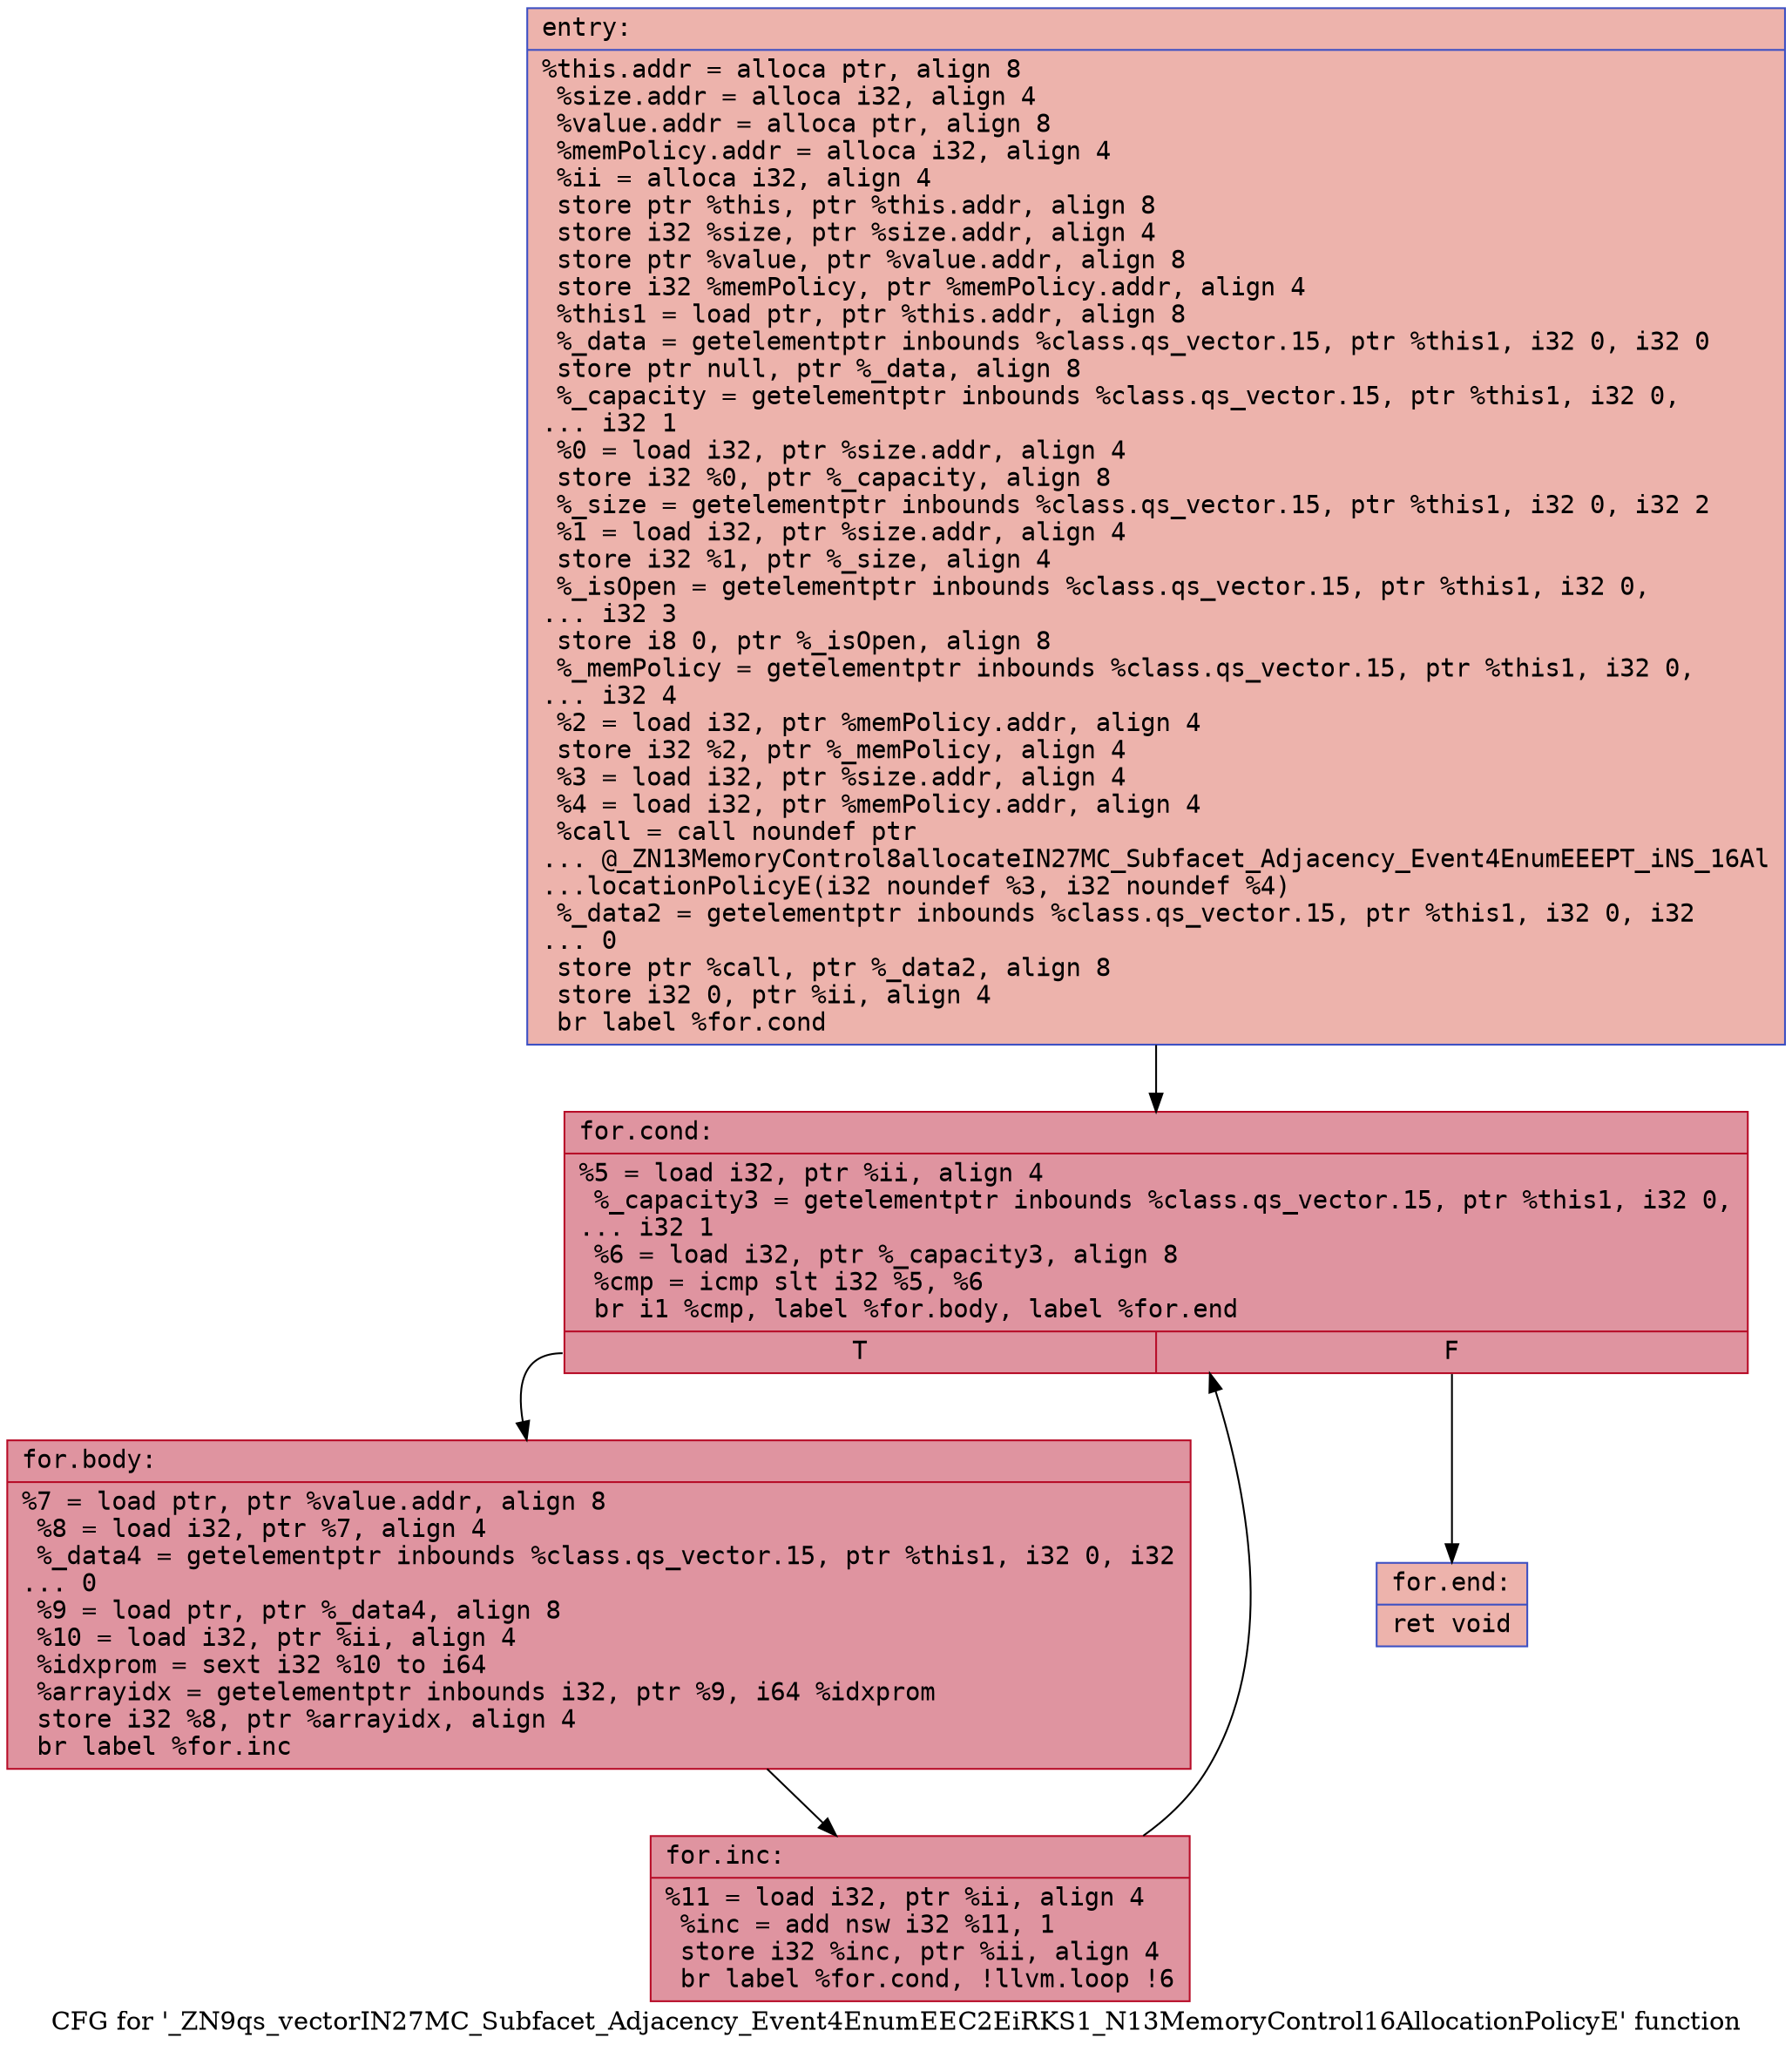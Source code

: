 digraph "CFG for '_ZN9qs_vectorIN27MC_Subfacet_Adjacency_Event4EnumEEC2EiRKS1_N13MemoryControl16AllocationPolicyE' function" {
	label="CFG for '_ZN9qs_vectorIN27MC_Subfacet_Adjacency_Event4EnumEEC2EiRKS1_N13MemoryControl16AllocationPolicyE' function";

	Node0x55dfe4c9eb00 [shape=record,color="#3d50c3ff", style=filled, fillcolor="#d6524470" fontname="Courier",label="{entry:\l|  %this.addr = alloca ptr, align 8\l  %size.addr = alloca i32, align 4\l  %value.addr = alloca ptr, align 8\l  %memPolicy.addr = alloca i32, align 4\l  %ii = alloca i32, align 4\l  store ptr %this, ptr %this.addr, align 8\l  store i32 %size, ptr %size.addr, align 4\l  store ptr %value, ptr %value.addr, align 8\l  store i32 %memPolicy, ptr %memPolicy.addr, align 4\l  %this1 = load ptr, ptr %this.addr, align 8\l  %_data = getelementptr inbounds %class.qs_vector.15, ptr %this1, i32 0, i32 0\l  store ptr null, ptr %_data, align 8\l  %_capacity = getelementptr inbounds %class.qs_vector.15, ptr %this1, i32 0,\l... i32 1\l  %0 = load i32, ptr %size.addr, align 4\l  store i32 %0, ptr %_capacity, align 8\l  %_size = getelementptr inbounds %class.qs_vector.15, ptr %this1, i32 0, i32 2\l  %1 = load i32, ptr %size.addr, align 4\l  store i32 %1, ptr %_size, align 4\l  %_isOpen = getelementptr inbounds %class.qs_vector.15, ptr %this1, i32 0,\l... i32 3\l  store i8 0, ptr %_isOpen, align 8\l  %_memPolicy = getelementptr inbounds %class.qs_vector.15, ptr %this1, i32 0,\l... i32 4\l  %2 = load i32, ptr %memPolicy.addr, align 4\l  store i32 %2, ptr %_memPolicy, align 4\l  %3 = load i32, ptr %size.addr, align 4\l  %4 = load i32, ptr %memPolicy.addr, align 4\l  %call = call noundef ptr\l... @_ZN13MemoryControl8allocateIN27MC_Subfacet_Adjacency_Event4EnumEEEPT_iNS_16Al\l...locationPolicyE(i32 noundef %3, i32 noundef %4)\l  %_data2 = getelementptr inbounds %class.qs_vector.15, ptr %this1, i32 0, i32\l... 0\l  store ptr %call, ptr %_data2, align 8\l  store i32 0, ptr %ii, align 4\l  br label %for.cond\l}"];
	Node0x55dfe4c9eb00 -> Node0x55dfe4ca0030[tooltip="entry -> for.cond\nProbability 100.00%" ];
	Node0x55dfe4ca0030 [shape=record,color="#b70d28ff", style=filled, fillcolor="#b70d2870" fontname="Courier",label="{for.cond:\l|  %5 = load i32, ptr %ii, align 4\l  %_capacity3 = getelementptr inbounds %class.qs_vector.15, ptr %this1, i32 0,\l... i32 1\l  %6 = load i32, ptr %_capacity3, align 8\l  %cmp = icmp slt i32 %5, %6\l  br i1 %cmp, label %for.body, label %for.end\l|{<s0>T|<s1>F}}"];
	Node0x55dfe4ca0030:s0 -> Node0x55dfe4ca0350[tooltip="for.cond -> for.body\nProbability 96.88%" ];
	Node0x55dfe4ca0030:s1 -> Node0x55dfe4ca03d0[tooltip="for.cond -> for.end\nProbability 3.12%" ];
	Node0x55dfe4ca0350 [shape=record,color="#b70d28ff", style=filled, fillcolor="#b70d2870" fontname="Courier",label="{for.body:\l|  %7 = load ptr, ptr %value.addr, align 8\l  %8 = load i32, ptr %7, align 4\l  %_data4 = getelementptr inbounds %class.qs_vector.15, ptr %this1, i32 0, i32\l... 0\l  %9 = load ptr, ptr %_data4, align 8\l  %10 = load i32, ptr %ii, align 4\l  %idxprom = sext i32 %10 to i64\l  %arrayidx = getelementptr inbounds i32, ptr %9, i64 %idxprom\l  store i32 %8, ptr %arrayidx, align 4\l  br label %for.inc\l}"];
	Node0x55dfe4ca0350 -> Node0x55dfe4ca0b10[tooltip="for.body -> for.inc\nProbability 100.00%" ];
	Node0x55dfe4ca0b10 [shape=record,color="#b70d28ff", style=filled, fillcolor="#b70d2870" fontname="Courier",label="{for.inc:\l|  %11 = load i32, ptr %ii, align 4\l  %inc = add nsw i32 %11, 1\l  store i32 %inc, ptr %ii, align 4\l  br label %for.cond, !llvm.loop !6\l}"];
	Node0x55dfe4ca0b10 -> Node0x55dfe4ca0030[tooltip="for.inc -> for.cond\nProbability 100.00%" ];
	Node0x55dfe4ca03d0 [shape=record,color="#3d50c3ff", style=filled, fillcolor="#d6524470" fontname="Courier",label="{for.end:\l|  ret void\l}"];
}
